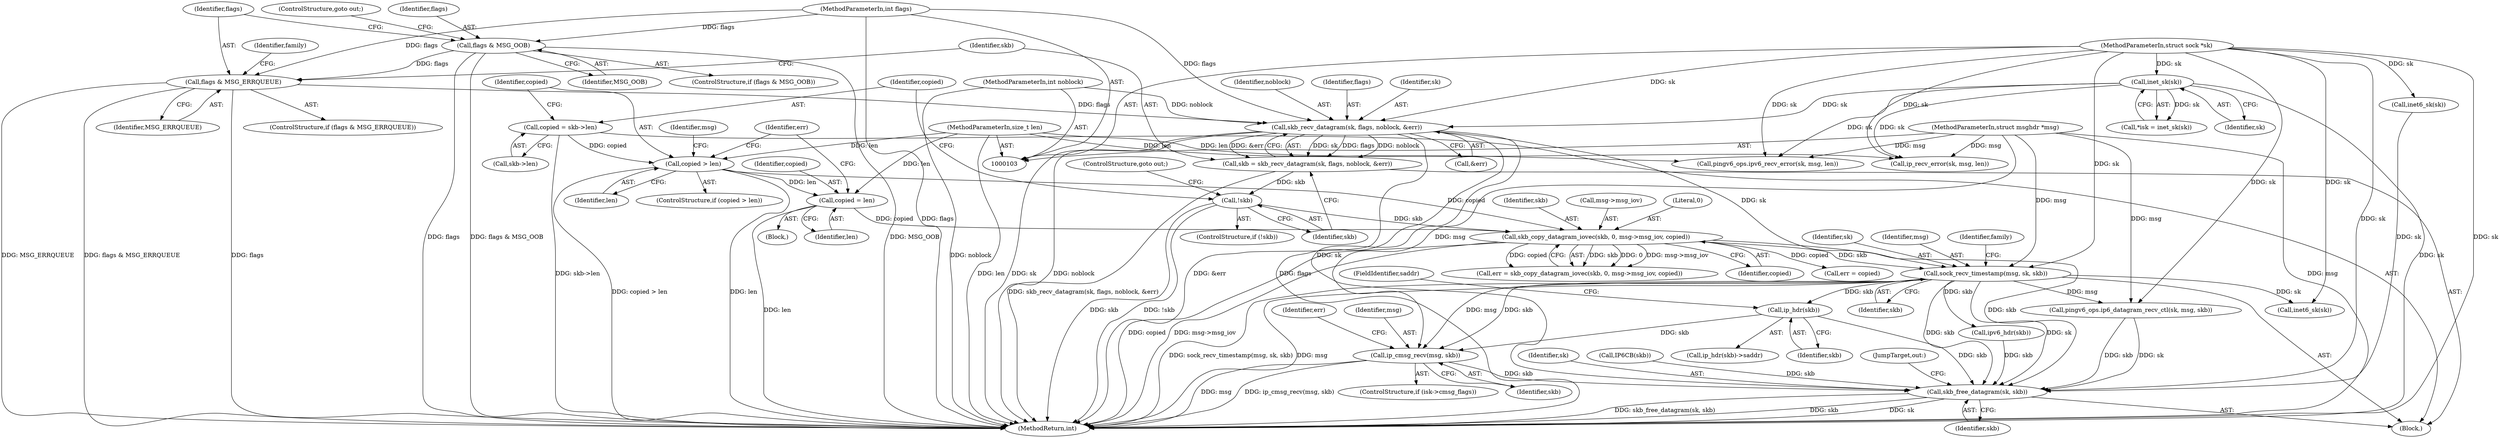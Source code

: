 digraph "0_linux_cf970c002d270c36202bd5b9c2804d3097a52da0@API" {
"1000268" [label="(Call,ip_cmsg_recv(msg, skb))"];
"1000209" [label="(Call,sock_recv_timestamp(msg, sk, skb))"];
"1000106" [label="(MethodParameterIn,struct msghdr *msg)"];
"1000169" [label="(Call,skb_recv_datagram(sk, flags, noblock, &err))"];
"1000115" [label="(Call,inet_sk(sk))"];
"1000105" [label="(MethodParameterIn,struct sock *sk)"];
"1000142" [label="(Call,flags & MSG_ERRQUEUE)"];
"1000137" [label="(Call,flags & MSG_OOB)"];
"1000109" [label="(MethodParameterIn,int flags)"];
"1000108" [label="(MethodParameterIn,int noblock)"];
"1000199" [label="(Call,skb_copy_datagram_iovec(skb, 0, msg->msg_iov, copied))"];
"1000176" [label="(Call,!skb)"];
"1000167" [label="(Call,skb = skb_recv_datagram(sk, flags, noblock, &err))"];
"1000185" [label="(Call,copied > len)"];
"1000179" [label="(Call,copied = skb->len)"];
"1000107" [label="(MethodParameterIn,size_t len)"];
"1000194" [label="(Call,copied = len)"];
"1000246" [label="(Call,ip_hdr(skb))"];
"1000367" [label="(Call,skb_free_datagram(sk, skb))"];
"1000109" [label="(MethodParameterIn,int flags)"];
"1000143" [label="(Identifier,flags)"];
"1000175" [label="(ControlStructure,if (!skb))"];
"1000180" [label="(Identifier,copied)"];
"1000141" [label="(ControlStructure,if (flags & MSG_ERRQUEUE))"];
"1000142" [label="(Call,flags & MSG_ERRQUEUE)"];
"1000186" [label="(Identifier,copied)"];
"1000116" [label="(Identifier,sk)"];
"1000105" [label="(MethodParameterIn,struct sock *sk)"];
"1000270" [label="(Identifier,skb)"];
"1000205" [label="(Identifier,copied)"];
"1000181" [label="(Call,skb->len)"];
"1000184" [label="(ControlStructure,if (copied > len))"];
"1000176" [label="(Call,!skb)"];
"1000169" [label="(Call,skb_recv_datagram(sk, flags, noblock, &err))"];
"1000364" [label="(Identifier,err)"];
"1000367" [label="(Call,skb_free_datagram(sk, skb))"];
"1000136" [label="(ControlStructure,if (flags & MSG_OOB))"];
"1000210" [label="(Identifier,msg)"];
"1000191" [label="(Identifier,msg)"];
"1000139" [label="(Identifier,MSG_OOB)"];
"1000177" [label="(Identifier,skb)"];
"1000247" [label="(Identifier,skb)"];
"1000246" [label="(Call,ip_hdr(skb))"];
"1000140" [label="(ControlStructure,goto out;)"];
"1000144" [label="(Identifier,MSG_ERRQUEUE)"];
"1000285" [label="(Call,ipv6_hdr(skb))"];
"1000194" [label="(Call,copied = len)"];
"1000248" [label="(FieldIdentifier,saddr)"];
"1000368" [label="(Identifier,sk)"];
"1000280" [label="(Call,inet6_sk(sk))"];
"1000111" [label="(Block,)"];
"1000352" [label="(Call,inet6_sk(sk))"];
"1000215" [label="(Identifier,family)"];
"1000107" [label="(MethodParameterIn,size_t len)"];
"1000340" [label="(Call,IP6CB(skb))"];
"1000245" [label="(Call,ip_hdr(skb)->saddr)"];
"1000137" [label="(Call,flags & MSG_OOB)"];
"1000171" [label="(Identifier,flags)"];
"1000363" [label="(Call,err = copied)"];
"1000185" [label="(Call,copied > len)"];
"1000370" [label="(JumpTarget,out:)"];
"1000212" [label="(Identifier,skb)"];
"1000369" [label="(Identifier,skb)"];
"1000200" [label="(Identifier,skb)"];
"1000197" [label="(Call,err = skb_copy_datagram_iovec(skb, 0, msg->msg_iov, copied))"];
"1000269" [label="(Identifier,msg)"];
"1000209" [label="(Call,sock_recv_timestamp(msg, sk, skb))"];
"1000173" [label="(Call,&err)"];
"1000167" [label="(Call,skb = skb_recv_datagram(sk, flags, noblock, &err))"];
"1000198" [label="(Identifier,err)"];
"1000179" [label="(Call,copied = skb->len)"];
"1000195" [label="(Identifier,copied)"];
"1000138" [label="(Identifier,flags)"];
"1000376" [label="(MethodReturn,int)"];
"1000152" [label="(Call,ip_recv_error(sk, msg, len))"];
"1000170" [label="(Identifier,sk)"];
"1000113" [label="(Call,*isk = inet_sk(sk))"];
"1000264" [label="(ControlStructure,if (isk->cmsg_flags))"];
"1000178" [label="(ControlStructure,goto out;)"];
"1000199" [label="(Call,skb_copy_datagram_iovec(skb, 0, msg->msg_iov, copied))"];
"1000108" [label="(MethodParameterIn,int noblock)"];
"1000196" [label="(Identifier,len)"];
"1000106" [label="(MethodParameterIn,struct msghdr *msg)"];
"1000115" [label="(Call,inet_sk(sk))"];
"1000187" [label="(Identifier,len)"];
"1000168" [label="(Identifier,skb)"];
"1000202" [label="(Call,msg->msg_iov)"];
"1000188" [label="(Block,)"];
"1000201" [label="(Literal,0)"];
"1000268" [label="(Call,ip_cmsg_recv(msg, skb))"];
"1000163" [label="(Call,pingv6_ops.ipv6_recv_error(sk, msg, len))"];
"1000148" [label="(Identifier,family)"];
"1000211" [label="(Identifier,sk)"];
"1000356" [label="(Call,pingv6_ops.ip6_datagram_recv_ctl(sk, msg, skb))"];
"1000172" [label="(Identifier,noblock)"];
"1000268" -> "1000264"  [label="AST: "];
"1000268" -> "1000270"  [label="CFG: "];
"1000269" -> "1000268"  [label="AST: "];
"1000270" -> "1000268"  [label="AST: "];
"1000364" -> "1000268"  [label="CFG: "];
"1000268" -> "1000376"  [label="DDG: msg"];
"1000268" -> "1000376"  [label="DDG: ip_cmsg_recv(msg, skb)"];
"1000209" -> "1000268"  [label="DDG: msg"];
"1000209" -> "1000268"  [label="DDG: skb"];
"1000106" -> "1000268"  [label="DDG: msg"];
"1000246" -> "1000268"  [label="DDG: skb"];
"1000268" -> "1000367"  [label="DDG: skb"];
"1000209" -> "1000111"  [label="AST: "];
"1000209" -> "1000212"  [label="CFG: "];
"1000210" -> "1000209"  [label="AST: "];
"1000211" -> "1000209"  [label="AST: "];
"1000212" -> "1000209"  [label="AST: "];
"1000215" -> "1000209"  [label="CFG: "];
"1000209" -> "1000376"  [label="DDG: sock_recv_timestamp(msg, sk, skb)"];
"1000209" -> "1000376"  [label="DDG: msg"];
"1000106" -> "1000209"  [label="DDG: msg"];
"1000169" -> "1000209"  [label="DDG: sk"];
"1000105" -> "1000209"  [label="DDG: sk"];
"1000199" -> "1000209"  [label="DDG: skb"];
"1000209" -> "1000246"  [label="DDG: skb"];
"1000209" -> "1000280"  [label="DDG: sk"];
"1000209" -> "1000285"  [label="DDG: skb"];
"1000209" -> "1000356"  [label="DDG: msg"];
"1000209" -> "1000367"  [label="DDG: sk"];
"1000209" -> "1000367"  [label="DDG: skb"];
"1000106" -> "1000103"  [label="AST: "];
"1000106" -> "1000376"  [label="DDG: msg"];
"1000106" -> "1000152"  [label="DDG: msg"];
"1000106" -> "1000163"  [label="DDG: msg"];
"1000106" -> "1000356"  [label="DDG: msg"];
"1000169" -> "1000167"  [label="AST: "];
"1000169" -> "1000173"  [label="CFG: "];
"1000170" -> "1000169"  [label="AST: "];
"1000171" -> "1000169"  [label="AST: "];
"1000172" -> "1000169"  [label="AST: "];
"1000173" -> "1000169"  [label="AST: "];
"1000167" -> "1000169"  [label="CFG: "];
"1000169" -> "1000376"  [label="DDG: noblock"];
"1000169" -> "1000376"  [label="DDG: &err"];
"1000169" -> "1000376"  [label="DDG: flags"];
"1000169" -> "1000376"  [label="DDG: sk"];
"1000169" -> "1000167"  [label="DDG: sk"];
"1000169" -> "1000167"  [label="DDG: flags"];
"1000169" -> "1000167"  [label="DDG: noblock"];
"1000169" -> "1000167"  [label="DDG: &err"];
"1000115" -> "1000169"  [label="DDG: sk"];
"1000105" -> "1000169"  [label="DDG: sk"];
"1000142" -> "1000169"  [label="DDG: flags"];
"1000109" -> "1000169"  [label="DDG: flags"];
"1000108" -> "1000169"  [label="DDG: noblock"];
"1000169" -> "1000367"  [label="DDG: sk"];
"1000115" -> "1000113"  [label="AST: "];
"1000115" -> "1000116"  [label="CFG: "];
"1000116" -> "1000115"  [label="AST: "];
"1000113" -> "1000115"  [label="CFG: "];
"1000115" -> "1000376"  [label="DDG: sk"];
"1000115" -> "1000113"  [label="DDG: sk"];
"1000105" -> "1000115"  [label="DDG: sk"];
"1000115" -> "1000152"  [label="DDG: sk"];
"1000115" -> "1000163"  [label="DDG: sk"];
"1000105" -> "1000103"  [label="AST: "];
"1000105" -> "1000376"  [label="DDG: sk"];
"1000105" -> "1000152"  [label="DDG: sk"];
"1000105" -> "1000163"  [label="DDG: sk"];
"1000105" -> "1000280"  [label="DDG: sk"];
"1000105" -> "1000352"  [label="DDG: sk"];
"1000105" -> "1000356"  [label="DDG: sk"];
"1000105" -> "1000367"  [label="DDG: sk"];
"1000142" -> "1000141"  [label="AST: "];
"1000142" -> "1000144"  [label="CFG: "];
"1000143" -> "1000142"  [label="AST: "];
"1000144" -> "1000142"  [label="AST: "];
"1000148" -> "1000142"  [label="CFG: "];
"1000168" -> "1000142"  [label="CFG: "];
"1000142" -> "1000376"  [label="DDG: flags & MSG_ERRQUEUE"];
"1000142" -> "1000376"  [label="DDG: MSG_ERRQUEUE"];
"1000142" -> "1000376"  [label="DDG: flags"];
"1000137" -> "1000142"  [label="DDG: flags"];
"1000109" -> "1000142"  [label="DDG: flags"];
"1000137" -> "1000136"  [label="AST: "];
"1000137" -> "1000139"  [label="CFG: "];
"1000138" -> "1000137"  [label="AST: "];
"1000139" -> "1000137"  [label="AST: "];
"1000140" -> "1000137"  [label="CFG: "];
"1000143" -> "1000137"  [label="CFG: "];
"1000137" -> "1000376"  [label="DDG: MSG_OOB"];
"1000137" -> "1000376"  [label="DDG: flags"];
"1000137" -> "1000376"  [label="DDG: flags & MSG_OOB"];
"1000109" -> "1000137"  [label="DDG: flags"];
"1000109" -> "1000103"  [label="AST: "];
"1000109" -> "1000376"  [label="DDG: flags"];
"1000108" -> "1000103"  [label="AST: "];
"1000108" -> "1000376"  [label="DDG: noblock"];
"1000199" -> "1000197"  [label="AST: "];
"1000199" -> "1000205"  [label="CFG: "];
"1000200" -> "1000199"  [label="AST: "];
"1000201" -> "1000199"  [label="AST: "];
"1000202" -> "1000199"  [label="AST: "];
"1000205" -> "1000199"  [label="AST: "];
"1000197" -> "1000199"  [label="CFG: "];
"1000199" -> "1000376"  [label="DDG: copied"];
"1000199" -> "1000376"  [label="DDG: msg->msg_iov"];
"1000199" -> "1000197"  [label="DDG: skb"];
"1000199" -> "1000197"  [label="DDG: 0"];
"1000199" -> "1000197"  [label="DDG: msg->msg_iov"];
"1000199" -> "1000197"  [label="DDG: copied"];
"1000176" -> "1000199"  [label="DDG: skb"];
"1000185" -> "1000199"  [label="DDG: copied"];
"1000194" -> "1000199"  [label="DDG: copied"];
"1000199" -> "1000363"  [label="DDG: copied"];
"1000199" -> "1000367"  [label="DDG: skb"];
"1000176" -> "1000175"  [label="AST: "];
"1000176" -> "1000177"  [label="CFG: "];
"1000177" -> "1000176"  [label="AST: "];
"1000178" -> "1000176"  [label="CFG: "];
"1000180" -> "1000176"  [label="CFG: "];
"1000176" -> "1000376"  [label="DDG: !skb"];
"1000176" -> "1000376"  [label="DDG: skb"];
"1000167" -> "1000176"  [label="DDG: skb"];
"1000167" -> "1000111"  [label="AST: "];
"1000168" -> "1000167"  [label="AST: "];
"1000177" -> "1000167"  [label="CFG: "];
"1000167" -> "1000376"  [label="DDG: skb_recv_datagram(sk, flags, noblock, &err)"];
"1000185" -> "1000184"  [label="AST: "];
"1000185" -> "1000187"  [label="CFG: "];
"1000186" -> "1000185"  [label="AST: "];
"1000187" -> "1000185"  [label="AST: "];
"1000191" -> "1000185"  [label="CFG: "];
"1000198" -> "1000185"  [label="CFG: "];
"1000185" -> "1000376"  [label="DDG: copied > len"];
"1000185" -> "1000376"  [label="DDG: len"];
"1000179" -> "1000185"  [label="DDG: copied"];
"1000107" -> "1000185"  [label="DDG: len"];
"1000185" -> "1000194"  [label="DDG: len"];
"1000179" -> "1000111"  [label="AST: "];
"1000179" -> "1000181"  [label="CFG: "];
"1000180" -> "1000179"  [label="AST: "];
"1000181" -> "1000179"  [label="AST: "];
"1000186" -> "1000179"  [label="CFG: "];
"1000179" -> "1000376"  [label="DDG: skb->len"];
"1000107" -> "1000103"  [label="AST: "];
"1000107" -> "1000376"  [label="DDG: len"];
"1000107" -> "1000152"  [label="DDG: len"];
"1000107" -> "1000163"  [label="DDG: len"];
"1000107" -> "1000194"  [label="DDG: len"];
"1000194" -> "1000188"  [label="AST: "];
"1000194" -> "1000196"  [label="CFG: "];
"1000195" -> "1000194"  [label="AST: "];
"1000196" -> "1000194"  [label="AST: "];
"1000198" -> "1000194"  [label="CFG: "];
"1000194" -> "1000376"  [label="DDG: len"];
"1000246" -> "1000245"  [label="AST: "];
"1000246" -> "1000247"  [label="CFG: "];
"1000247" -> "1000246"  [label="AST: "];
"1000248" -> "1000246"  [label="CFG: "];
"1000246" -> "1000367"  [label="DDG: skb"];
"1000367" -> "1000111"  [label="AST: "];
"1000367" -> "1000369"  [label="CFG: "];
"1000368" -> "1000367"  [label="AST: "];
"1000369" -> "1000367"  [label="AST: "];
"1000370" -> "1000367"  [label="CFG: "];
"1000367" -> "1000376"  [label="DDG: skb"];
"1000367" -> "1000376"  [label="DDG: sk"];
"1000367" -> "1000376"  [label="DDG: skb_free_datagram(sk, skb)"];
"1000356" -> "1000367"  [label="DDG: sk"];
"1000356" -> "1000367"  [label="DDG: skb"];
"1000352" -> "1000367"  [label="DDG: sk"];
"1000285" -> "1000367"  [label="DDG: skb"];
"1000340" -> "1000367"  [label="DDG: skb"];
}
